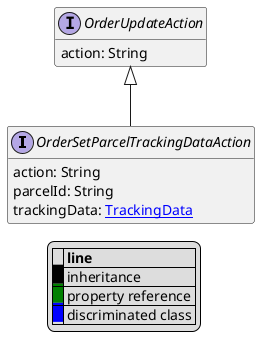 @startuml

hide empty fields
hide empty methods
legend
|= |= line |
|<back:black>   </back>| inheritance |
|<back:green>   </back>| property reference |
|<back:blue>   </back>| discriminated class |
endlegend
interface OrderSetParcelTrackingDataAction [[OrderSetParcelTrackingDataAction.svg]] extends OrderUpdateAction {
    action: String
    parcelId: String
    trackingData: [[TrackingData.svg TrackingData]]
}
interface OrderUpdateAction [[OrderUpdateAction.svg]]  {
    action: String
}





@enduml
